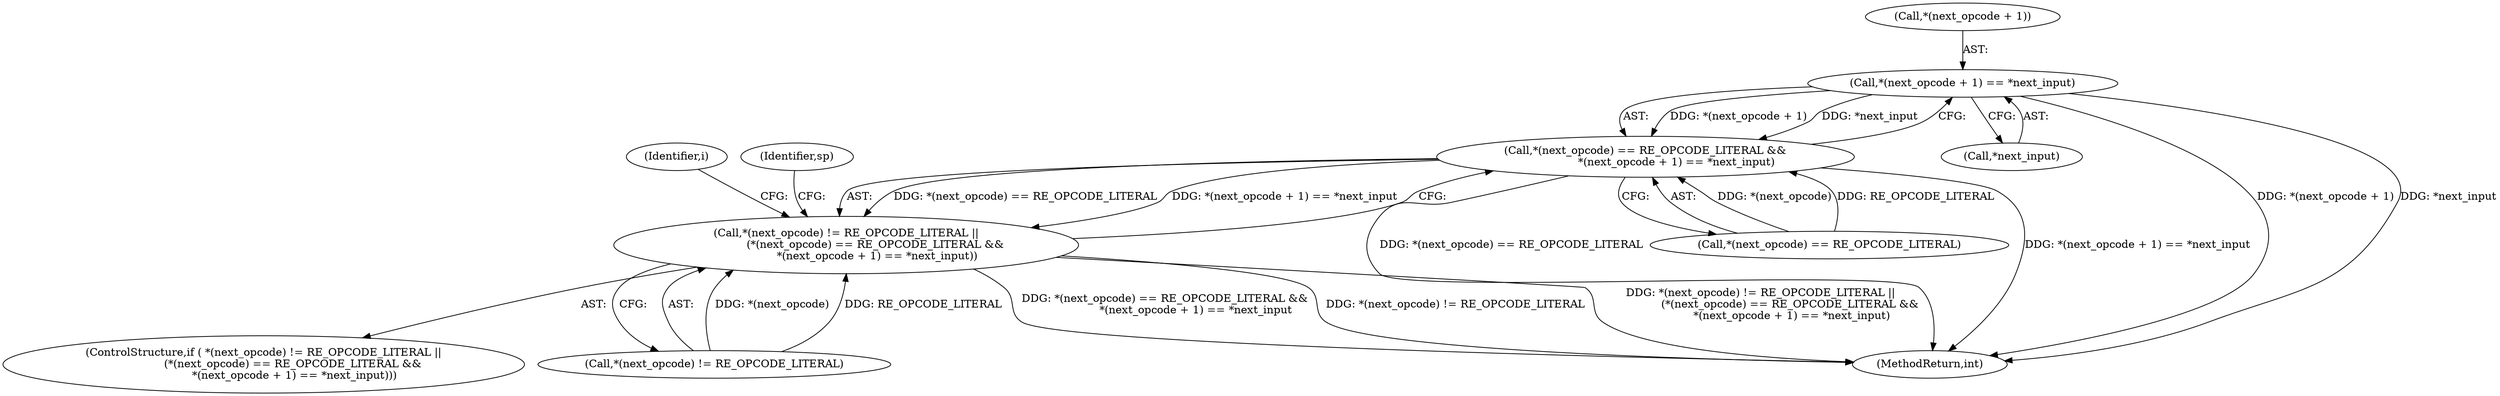 digraph "0_yara_992480c30f75943e9cd6245bb2015c7737f9b661@pointer" {
"1000388" [label="(Call,*(next_opcode + 1) == *next_input)"];
"1000383" [label="(Call,*(next_opcode) == RE_OPCODE_LITERAL &&\n                  *(next_opcode + 1) == *next_input)"];
"1000378" [label="(Call,*(next_opcode) != RE_OPCODE_LITERAL ||\n                 (*(next_opcode) == RE_OPCODE_LITERAL &&\n                  *(next_opcode + 1) == *next_input))"];
"1000393" [label="(Call,*next_input)"];
"1000379" [label="(Call,*(next_opcode) != RE_OPCODE_LITERAL)"];
"1000383" [label="(Call,*(next_opcode) == RE_OPCODE_LITERAL &&\n                  *(next_opcode + 1) == *next_input)"];
"1000361" [label="(Identifier,i)"];
"1000384" [label="(Call,*(next_opcode) == RE_OPCODE_LITERAL)"];
"1000377" [label="(ControlStructure,if ( *(next_opcode) != RE_OPCODE_LITERAL ||\n                 (*(next_opcode) == RE_OPCODE_LITERAL &&\n                  *(next_opcode + 1) == *next_input)))"];
"1000378" [label="(Call,*(next_opcode) != RE_OPCODE_LITERAL ||\n                 (*(next_opcode) == RE_OPCODE_LITERAL &&\n                  *(next_opcode + 1) == *next_input))"];
"1000388" [label="(Call,*(next_opcode + 1) == *next_input)"];
"1000389" [label="(Call,*(next_opcode + 1))"];
"1000398" [label="(Identifier,sp)"];
"1000457" [label="(MethodReturn,int)"];
"1000388" -> "1000383"  [label="AST: "];
"1000388" -> "1000393"  [label="CFG: "];
"1000389" -> "1000388"  [label="AST: "];
"1000393" -> "1000388"  [label="AST: "];
"1000383" -> "1000388"  [label="CFG: "];
"1000388" -> "1000457"  [label="DDG: *(next_opcode + 1)"];
"1000388" -> "1000457"  [label="DDG: *next_input"];
"1000388" -> "1000383"  [label="DDG: *(next_opcode + 1)"];
"1000388" -> "1000383"  [label="DDG: *next_input"];
"1000383" -> "1000378"  [label="AST: "];
"1000383" -> "1000384"  [label="CFG: "];
"1000384" -> "1000383"  [label="AST: "];
"1000378" -> "1000383"  [label="CFG: "];
"1000383" -> "1000457"  [label="DDG: *(next_opcode) == RE_OPCODE_LITERAL"];
"1000383" -> "1000457"  [label="DDG: *(next_opcode + 1) == *next_input"];
"1000383" -> "1000378"  [label="DDG: *(next_opcode) == RE_OPCODE_LITERAL"];
"1000383" -> "1000378"  [label="DDG: *(next_opcode + 1) == *next_input"];
"1000384" -> "1000383"  [label="DDG: *(next_opcode)"];
"1000384" -> "1000383"  [label="DDG: RE_OPCODE_LITERAL"];
"1000378" -> "1000377"  [label="AST: "];
"1000378" -> "1000379"  [label="CFG: "];
"1000379" -> "1000378"  [label="AST: "];
"1000398" -> "1000378"  [label="CFG: "];
"1000361" -> "1000378"  [label="CFG: "];
"1000378" -> "1000457"  [label="DDG: *(next_opcode) == RE_OPCODE_LITERAL &&\n                  *(next_opcode + 1) == *next_input"];
"1000378" -> "1000457"  [label="DDG: *(next_opcode) != RE_OPCODE_LITERAL"];
"1000378" -> "1000457"  [label="DDG: *(next_opcode) != RE_OPCODE_LITERAL ||\n                 (*(next_opcode) == RE_OPCODE_LITERAL &&\n                  *(next_opcode + 1) == *next_input)"];
"1000379" -> "1000378"  [label="DDG: *(next_opcode)"];
"1000379" -> "1000378"  [label="DDG: RE_OPCODE_LITERAL"];
}
